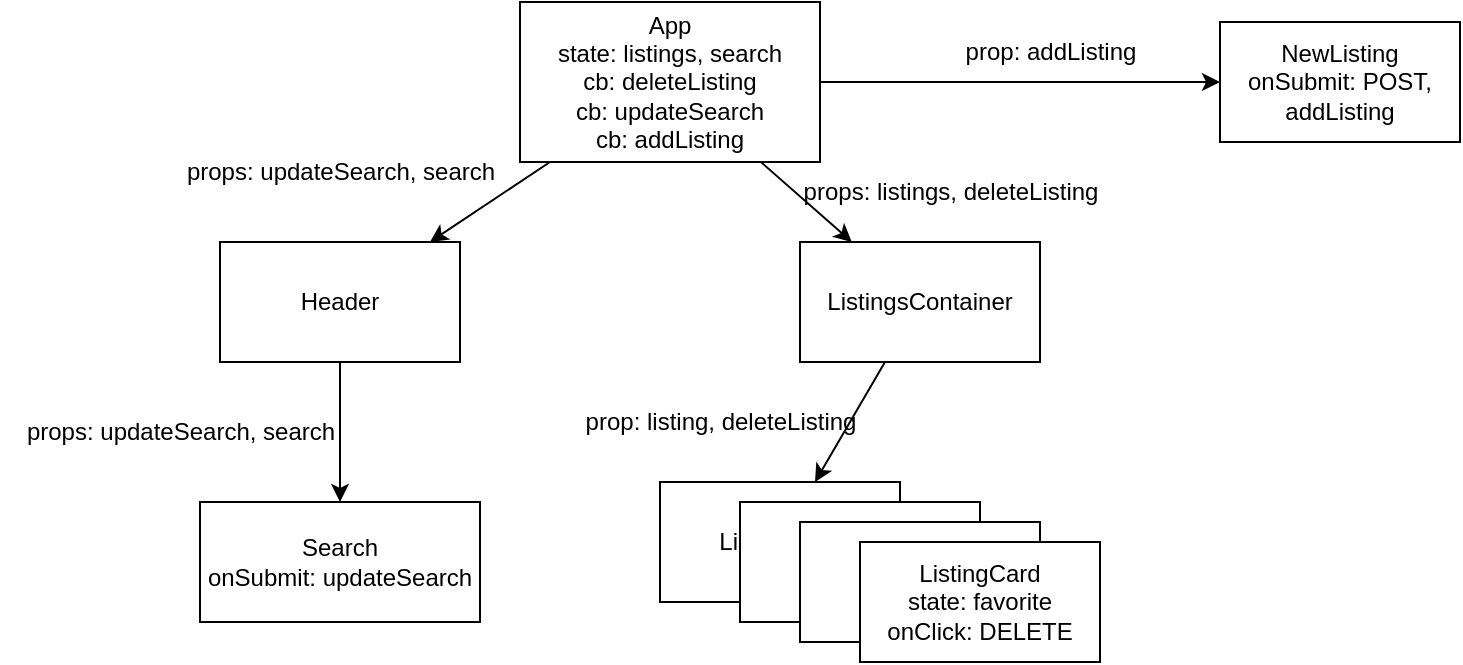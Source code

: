 <mxfile>
    <diagram id="urZ6GpvNAvTw0mj0Jfef" name="Page-1">
        <mxGraphModel dx="1460" dy="524" grid="1" gridSize="10" guides="1" tooltips="1" connect="1" arrows="1" fold="1" page="1" pageScale="1" pageWidth="850" pageHeight="1100" math="0" shadow="0">
            <root>
                <mxCell id="0"/>
                <mxCell id="1" parent="0"/>
                <mxCell id="4" value="" style="edgeStyle=none;html=1;" edge="1" parent="1" source="2" target="3">
                    <mxGeometry relative="1" as="geometry"/>
                </mxCell>
                <mxCell id="6" style="edgeStyle=none;html=1;" edge="1" parent="1" source="2" target="5">
                    <mxGeometry relative="1" as="geometry"/>
                </mxCell>
                <mxCell id="19" value="" style="edgeStyle=none;html=1;" edge="1" parent="1" source="2" target="18">
                    <mxGeometry relative="1" as="geometry"/>
                </mxCell>
                <mxCell id="2" value="App&lt;br&gt;state: listings, search&lt;br&gt;cb: deleteListing&lt;br&gt;cb: updateSearch&lt;br&gt;cb: addListing" style="whiteSpace=wrap;html=1;" vertex="1" parent="1">
                    <mxGeometry x="210" y="10" width="150" height="80" as="geometry"/>
                </mxCell>
                <mxCell id="8" value="" style="edgeStyle=none;html=1;" edge="1" parent="1" source="3" target="7">
                    <mxGeometry relative="1" as="geometry"/>
                </mxCell>
                <mxCell id="3" value="Header" style="whiteSpace=wrap;html=1;" vertex="1" parent="1">
                    <mxGeometry x="60" y="130" width="120" height="60" as="geometry"/>
                </mxCell>
                <mxCell id="10" style="edgeStyle=none;html=1;" edge="1" parent="1" source="5" target="9">
                    <mxGeometry relative="1" as="geometry"/>
                </mxCell>
                <mxCell id="5" value="ListingsContainer" style="whiteSpace=wrap;html=1;" vertex="1" parent="1">
                    <mxGeometry x="350" y="130" width="120" height="60" as="geometry"/>
                </mxCell>
                <mxCell id="7" value="Search&lt;br&gt;onSubmit: updateSearch" style="whiteSpace=wrap;html=1;" vertex="1" parent="1">
                    <mxGeometry x="50" y="260" width="140" height="60" as="geometry"/>
                </mxCell>
                <mxCell id="9" value="ListingCard" style="whiteSpace=wrap;html=1;" vertex="1" parent="1">
                    <mxGeometry x="280" y="250" width="120" height="60" as="geometry"/>
                </mxCell>
                <mxCell id="11" value="ListingCard" style="whiteSpace=wrap;html=1;" vertex="1" parent="1">
                    <mxGeometry x="320" y="260" width="120" height="60" as="geometry"/>
                </mxCell>
                <mxCell id="12" value="ListingCard" style="whiteSpace=wrap;html=1;" vertex="1" parent="1">
                    <mxGeometry x="350" y="270" width="120" height="60" as="geometry"/>
                </mxCell>
                <mxCell id="13" value="ListingCard&lt;br&gt;state: favorite&lt;br&gt;onClick: DELETE" style="whiteSpace=wrap;html=1;" vertex="1" parent="1">
                    <mxGeometry x="380" y="280" width="120" height="60" as="geometry"/>
                </mxCell>
                <mxCell id="14" value="props: listings, deleteListing" style="text;html=1;align=center;verticalAlign=middle;resizable=0;points=[];autosize=1;strokeColor=none;fillColor=none;" vertex="1" parent="1">
                    <mxGeometry x="340" y="90" width="170" height="30" as="geometry"/>
                </mxCell>
                <mxCell id="15" value="prop: listing, deleteListing" style="text;html=1;align=center;verticalAlign=middle;resizable=0;points=[];autosize=1;strokeColor=none;fillColor=none;" vertex="1" parent="1">
                    <mxGeometry x="230" y="205" width="160" height="30" as="geometry"/>
                </mxCell>
                <mxCell id="16" value="props: updateSearch, search" style="text;html=1;align=center;verticalAlign=middle;resizable=0;points=[];autosize=1;strokeColor=none;fillColor=none;" vertex="1" parent="1">
                    <mxGeometry x="30" y="80" width="180" height="30" as="geometry"/>
                </mxCell>
                <mxCell id="17" value="props: updateSearch, search" style="text;html=1;align=center;verticalAlign=middle;resizable=0;points=[];autosize=1;strokeColor=none;fillColor=none;" vertex="1" parent="1">
                    <mxGeometry x="-50" y="210" width="180" height="30" as="geometry"/>
                </mxCell>
                <mxCell id="18" value="NewListing&lt;br&gt;onSubmit: POST, addListing" style="whiteSpace=wrap;html=1;" vertex="1" parent="1">
                    <mxGeometry x="560" y="20" width="120" height="60" as="geometry"/>
                </mxCell>
                <mxCell id="20" value="prop: addListing" style="text;html=1;align=center;verticalAlign=middle;resizable=0;points=[];autosize=1;strokeColor=none;fillColor=none;" vertex="1" parent="1">
                    <mxGeometry x="420" y="20" width="110" height="30" as="geometry"/>
                </mxCell>
            </root>
        </mxGraphModel>
    </diagram>
</mxfile>